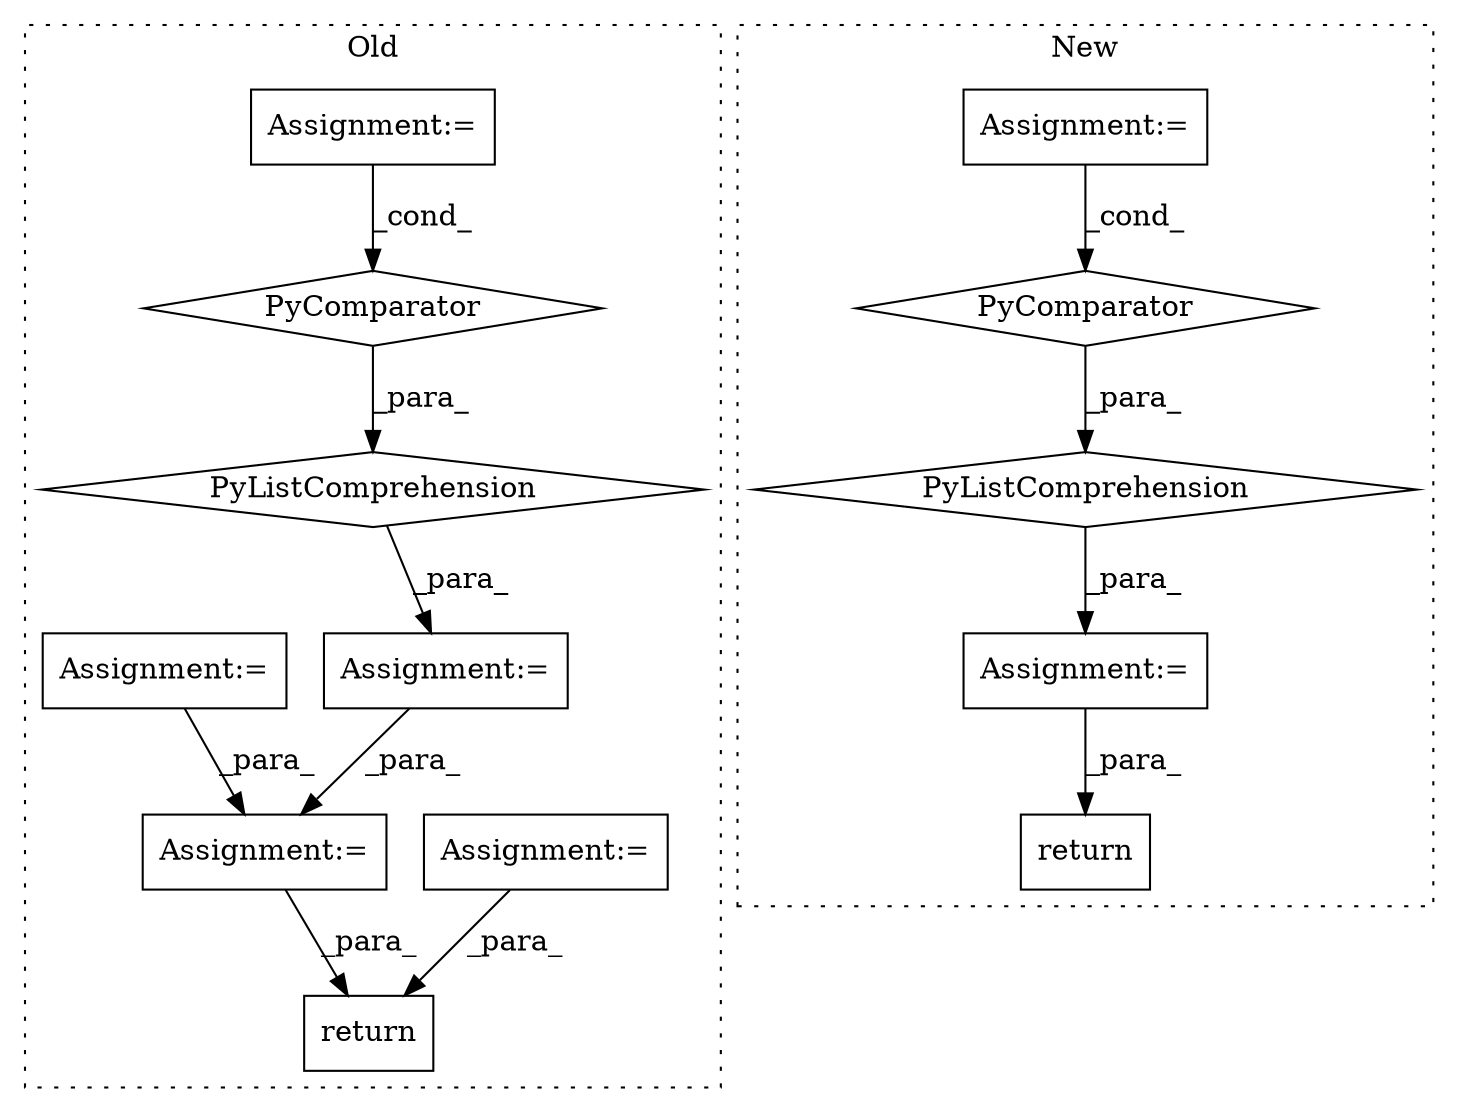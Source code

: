 digraph G {
subgraph cluster0 {
1 [label="return" a="41" s="5697" l="7" shape="box"];
6 [label="Assignment:=" a="7" s="5223" l="8" shape="box"];
8 [label="Assignment:=" a="7" s="5597" l="1" shape="box"];
9 [label="Assignment:=" a="7" s="5243" l="10" shape="box"];
10 [label="PyComparator" a="113" s="5518" l="28" shape="diamond"];
11 [label="PyListComprehension" a="109" s="5437" l="117" shape="diamond"];
12 [label="Assignment:=" a="7" s="5425" l="12" shape="box"];
13 [label="Assignment:=" a="7" s="5156" l="13" shape="box"];
label = "Old";
style="dotted";
}
subgraph cluster1 {
2 [label="PyComparator" a="113" s="5405" l="84" shape="diamond"];
3 [label="Assignment:=" a="7" s="5405" l="84" shape="box"];
4 [label="return" a="41" s="5528" l="7" shape="box"];
5 [label="PyListComprehension" a="109" s="5245" l="257" shape="diamond"];
7 [label="Assignment:=" a="7" s="5228" l="17" shape="box"];
label = "New";
style="dotted";
}
2 -> 5 [label="_para_"];
3 -> 2 [label="_cond_"];
5 -> 7 [label="_para_"];
6 -> 1 [label="_para_"];
7 -> 4 [label="_para_"];
8 -> 1 [label="_para_"];
9 -> 10 [label="_cond_"];
10 -> 11 [label="_para_"];
11 -> 12 [label="_para_"];
12 -> 8 [label="_para_"];
13 -> 8 [label="_para_"];
}